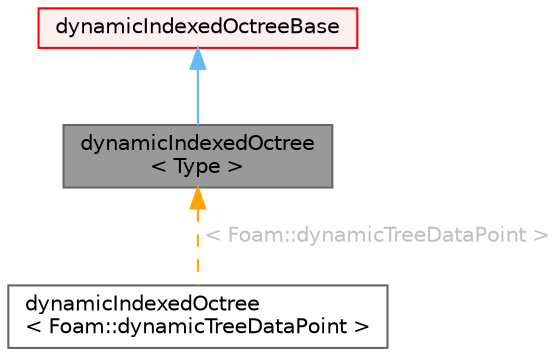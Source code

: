 digraph "dynamicIndexedOctree&lt; Type &gt;"
{
 // LATEX_PDF_SIZE
  bgcolor="transparent";
  edge [fontname=Helvetica,fontsize=10,labelfontname=Helvetica,labelfontsize=10];
  node [fontname=Helvetica,fontsize=10,shape=box,height=0.2,width=0.4];
  Node1 [id="Node000001",label="dynamicIndexedOctree\l\< Type \>",height=0.2,width=0.4,color="gray40", fillcolor="grey60", style="filled", fontcolor="black",tooltip="Non-pointer based hierarchical recursive searching. Storage is dynamic, so elements can be deleted."];
  Node2 -> Node1 [id="edge1_Node000001_Node000002",dir="back",color="steelblue1",style="solid",tooltip=" "];
  Node2 [id="Node000002",label="dynamicIndexedOctreeBase",height=0.2,width=0.4,color="red", fillcolor="#FFF0F0", style="filled",URL="$classFoam_1_1dynamicIndexedOctreeBase.html",tooltip=" "];
  Node1 -> Node4 [id="edge2_Node000001_Node000004",dir="back",color="orange",style="dashed",tooltip=" ",label=" \< Foam::dynamicTreeDataPoint \>",fontcolor="grey" ];
  Node4 [id="Node000004",label="dynamicIndexedOctree\l\< Foam::dynamicTreeDataPoint \>",height=0.2,width=0.4,color="gray40", fillcolor="white", style="filled",URL="$classFoam_1_1dynamicIndexedOctree.html",tooltip=" "];
}
